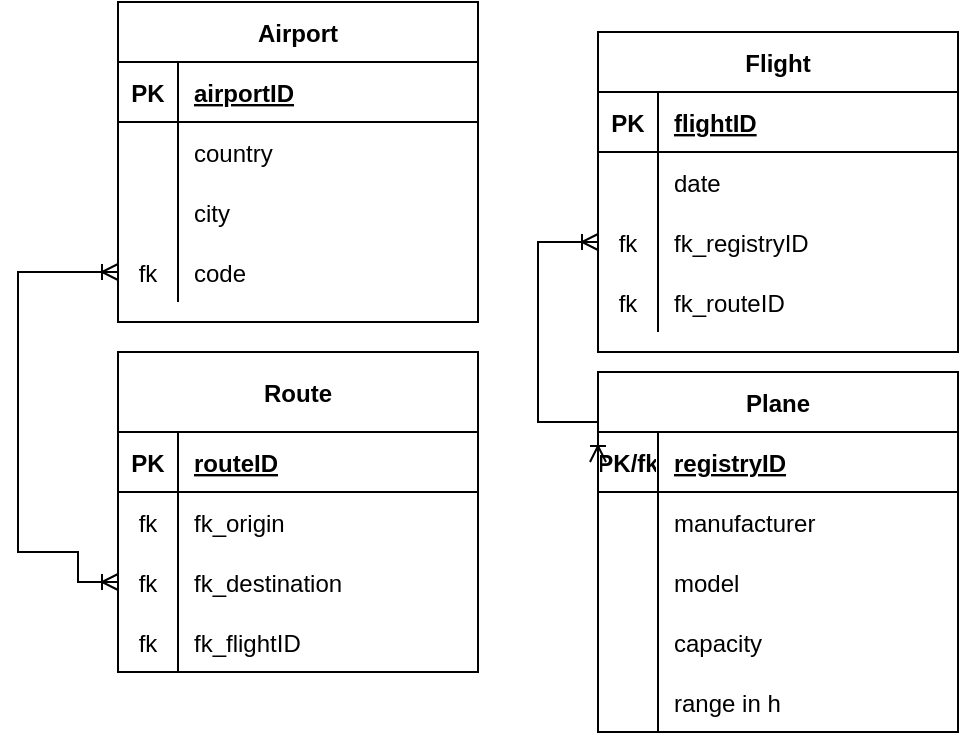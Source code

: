 <mxfile version="15.6.6" type="device"><diagram id="MWFnS3TjGQiz-tx_izju" name="Page-1"><mxGraphModel dx="590" dy="390" grid="1" gridSize="10" guides="1" tooltips="1" connect="1" arrows="1" fold="1" page="1" pageScale="1" pageWidth="827" pageHeight="1169" math="0" shadow="0"><root><mxCell id="0"/><mxCell id="1" parent="0"/><mxCell id="xmfvHgqJY1saHHmMMFbf-1" value="Airport" style="shape=table;startSize=30;container=1;collapsible=1;childLayout=tableLayout;fixedRows=1;rowLines=0;fontStyle=1;align=center;resizeLast=1;fillColor=default;strokeColor=default;fontColor=default;" vertex="1" parent="1"><mxGeometry x="80" y="65" width="180" height="160" as="geometry"/></mxCell><mxCell id="xmfvHgqJY1saHHmMMFbf-2" value="" style="shape=partialRectangle;collapsible=0;dropTarget=0;pointerEvents=0;fillColor=none;top=0;left=0;bottom=1;right=0;points=[[0,0.5],[1,0.5]];portConstraint=eastwest;" vertex="1" parent="xmfvHgqJY1saHHmMMFbf-1"><mxGeometry y="30" width="180" height="30" as="geometry"/></mxCell><mxCell id="xmfvHgqJY1saHHmMMFbf-3" value="PK" style="shape=partialRectangle;connectable=0;fillColor=none;top=0;left=0;bottom=0;right=0;fontStyle=1;overflow=hidden;fontColor=default;" vertex="1" parent="xmfvHgqJY1saHHmMMFbf-2"><mxGeometry width="30" height="30" as="geometry"><mxRectangle width="30" height="30" as="alternateBounds"/></mxGeometry></mxCell><mxCell id="xmfvHgqJY1saHHmMMFbf-4" value="airportID" style="shape=partialRectangle;connectable=0;fillColor=none;top=0;left=0;bottom=0;right=0;align=left;spacingLeft=6;fontStyle=5;overflow=hidden;fontColor=default;" vertex="1" parent="xmfvHgqJY1saHHmMMFbf-2"><mxGeometry x="30" width="150" height="30" as="geometry"><mxRectangle width="150" height="30" as="alternateBounds"/></mxGeometry></mxCell><mxCell id="xmfvHgqJY1saHHmMMFbf-5" value="" style="shape=partialRectangle;collapsible=0;dropTarget=0;pointerEvents=0;fillColor=none;top=0;left=0;bottom=0;right=0;points=[[0,0.5],[1,0.5]];portConstraint=eastwest;" vertex="1" parent="xmfvHgqJY1saHHmMMFbf-1"><mxGeometry y="60" width="180" height="30" as="geometry"/></mxCell><mxCell id="xmfvHgqJY1saHHmMMFbf-6" value="" style="shape=partialRectangle;connectable=0;fillColor=none;top=0;left=0;bottom=0;right=0;editable=1;overflow=hidden;" vertex="1" parent="xmfvHgqJY1saHHmMMFbf-5"><mxGeometry width="30" height="30" as="geometry"><mxRectangle width="30" height="30" as="alternateBounds"/></mxGeometry></mxCell><mxCell id="xmfvHgqJY1saHHmMMFbf-7" value="country" style="shape=partialRectangle;connectable=0;fillColor=none;top=0;left=0;bottom=0;right=0;align=left;spacingLeft=6;overflow=hidden;fontColor=default;" vertex="1" parent="xmfvHgqJY1saHHmMMFbf-5"><mxGeometry x="30" width="150" height="30" as="geometry"><mxRectangle width="150" height="30" as="alternateBounds"/></mxGeometry></mxCell><mxCell id="xmfvHgqJY1saHHmMMFbf-66" value="" style="shape=partialRectangle;collapsible=0;dropTarget=0;pointerEvents=0;fillColor=none;top=0;left=0;bottom=0;right=0;points=[[0,0.5],[1,0.5]];portConstraint=eastwest;strokeColor=default;fontColor=default;" vertex="1" parent="xmfvHgqJY1saHHmMMFbf-1"><mxGeometry y="90" width="180" height="30" as="geometry"/></mxCell><mxCell id="xmfvHgqJY1saHHmMMFbf-67" value="" style="shape=partialRectangle;connectable=0;fillColor=none;top=0;left=0;bottom=0;right=0;editable=1;overflow=hidden;" vertex="1" parent="xmfvHgqJY1saHHmMMFbf-66"><mxGeometry width="30" height="30" as="geometry"><mxRectangle width="30" height="30" as="alternateBounds"/></mxGeometry></mxCell><mxCell id="xmfvHgqJY1saHHmMMFbf-68" value="city" style="shape=partialRectangle;connectable=0;fillColor=none;top=0;left=0;bottom=0;right=0;align=left;spacingLeft=6;overflow=hidden;fontColor=default;" vertex="1" parent="xmfvHgqJY1saHHmMMFbf-66"><mxGeometry x="30" width="150" height="30" as="geometry"><mxRectangle width="150" height="30" as="alternateBounds"/></mxGeometry></mxCell><mxCell id="xmfvHgqJY1saHHmMMFbf-8" value="" style="shape=partialRectangle;collapsible=0;dropTarget=0;pointerEvents=0;fillColor=none;top=0;left=0;bottom=0;right=0;points=[[0,0.5],[1,0.5]];portConstraint=eastwest;strokeColor=default;fontColor=default;" vertex="1" parent="xmfvHgqJY1saHHmMMFbf-1"><mxGeometry y="120" width="180" height="30" as="geometry"/></mxCell><mxCell id="xmfvHgqJY1saHHmMMFbf-9" value="fk" style="shape=partialRectangle;connectable=0;fillColor=none;top=0;left=0;bottom=0;right=0;editable=1;overflow=hidden;fontColor=default;" vertex="1" parent="xmfvHgqJY1saHHmMMFbf-8"><mxGeometry width="30" height="30" as="geometry"><mxRectangle width="30" height="30" as="alternateBounds"/></mxGeometry></mxCell><mxCell id="xmfvHgqJY1saHHmMMFbf-10" value="code" style="shape=partialRectangle;connectable=0;fillColor=none;top=0;left=0;bottom=0;right=0;align=left;spacingLeft=6;overflow=hidden;fontColor=default;" vertex="1" parent="xmfvHgqJY1saHHmMMFbf-8"><mxGeometry x="30" width="150" height="30" as="geometry"><mxRectangle width="150" height="30" as="alternateBounds"/></mxGeometry></mxCell><mxCell id="xmfvHgqJY1saHHmMMFbf-11" value="Flight" style="shape=table;startSize=30;container=1;collapsible=1;childLayout=tableLayout;fixedRows=1;rowLines=0;fontStyle=1;align=center;resizeLast=1;fillColor=default;strokeColor=default;fontColor=default;" vertex="1" parent="1"><mxGeometry x="320" y="80" width="180" height="160" as="geometry"/></mxCell><mxCell id="xmfvHgqJY1saHHmMMFbf-12" value="" style="shape=partialRectangle;collapsible=0;dropTarget=0;pointerEvents=0;fillColor=none;top=0;left=0;bottom=1;right=0;points=[[0,0.5],[1,0.5]];portConstraint=eastwest;fontColor=default;" vertex="1" parent="xmfvHgqJY1saHHmMMFbf-11"><mxGeometry y="30" width="180" height="30" as="geometry"/></mxCell><mxCell id="xmfvHgqJY1saHHmMMFbf-13" value="PK" style="shape=partialRectangle;connectable=0;fillColor=none;top=0;left=0;bottom=0;right=0;fontStyle=1;overflow=hidden;" vertex="1" parent="xmfvHgqJY1saHHmMMFbf-12"><mxGeometry width="30" height="30" as="geometry"><mxRectangle width="30" height="30" as="alternateBounds"/></mxGeometry></mxCell><mxCell id="xmfvHgqJY1saHHmMMFbf-14" value="flightID" style="shape=partialRectangle;connectable=0;fillColor=none;top=0;left=0;bottom=0;right=0;align=left;spacingLeft=6;fontStyle=5;overflow=hidden;fontColor=default;" vertex="1" parent="xmfvHgqJY1saHHmMMFbf-12"><mxGeometry x="30" width="150" height="30" as="geometry"><mxRectangle width="150" height="30" as="alternateBounds"/></mxGeometry></mxCell><mxCell id="xmfvHgqJY1saHHmMMFbf-21" value="" style="shape=partialRectangle;collapsible=0;dropTarget=0;pointerEvents=0;fillColor=none;top=0;left=0;bottom=0;right=0;points=[[0,0.5],[1,0.5]];portConstraint=eastwest;strokeColor=default;fontColor=default;" vertex="1" parent="xmfvHgqJY1saHHmMMFbf-11"><mxGeometry y="60" width="180" height="30" as="geometry"/></mxCell><mxCell id="xmfvHgqJY1saHHmMMFbf-22" value="" style="shape=partialRectangle;connectable=0;fillColor=none;top=0;left=0;bottom=0;right=0;editable=1;overflow=hidden;" vertex="1" parent="xmfvHgqJY1saHHmMMFbf-21"><mxGeometry width="30" height="30" as="geometry"><mxRectangle width="30" height="30" as="alternateBounds"/></mxGeometry></mxCell><mxCell id="xmfvHgqJY1saHHmMMFbf-23" value="date" style="shape=partialRectangle;connectable=0;fillColor=none;top=0;left=0;bottom=0;right=0;align=left;spacingLeft=6;overflow=hidden;fontColor=default;" vertex="1" parent="xmfvHgqJY1saHHmMMFbf-21"><mxGeometry x="30" width="150" height="30" as="geometry"><mxRectangle width="150" height="30" as="alternateBounds"/></mxGeometry></mxCell><mxCell id="xmfvHgqJY1saHHmMMFbf-61" value="" style="shape=partialRectangle;collapsible=0;dropTarget=0;pointerEvents=0;fillColor=none;top=0;left=0;bottom=0;right=0;points=[[0,0.5],[1,0.5]];portConstraint=eastwest;strokeColor=default;fontColor=default;" vertex="1" parent="xmfvHgqJY1saHHmMMFbf-11"><mxGeometry y="90" width="180" height="30" as="geometry"/></mxCell><mxCell id="xmfvHgqJY1saHHmMMFbf-62" value="fk" style="shape=partialRectangle;connectable=0;fillColor=none;top=0;left=0;bottom=0;right=0;editable=1;overflow=hidden;fontColor=default;" vertex="1" parent="xmfvHgqJY1saHHmMMFbf-61"><mxGeometry width="30" height="30" as="geometry"><mxRectangle width="30" height="30" as="alternateBounds"/></mxGeometry></mxCell><mxCell id="xmfvHgqJY1saHHmMMFbf-63" value="fk_registryID" style="shape=partialRectangle;connectable=0;fillColor=none;top=0;left=0;bottom=0;right=0;align=left;spacingLeft=6;overflow=hidden;fontColor=default;" vertex="1" parent="xmfvHgqJY1saHHmMMFbf-61"><mxGeometry x="30" width="150" height="30" as="geometry"><mxRectangle width="150" height="30" as="alternateBounds"/></mxGeometry></mxCell><mxCell id="xmfvHgqJY1saHHmMMFbf-73" value="" style="shape=partialRectangle;collapsible=0;dropTarget=0;pointerEvents=0;fillColor=none;top=0;left=0;bottom=0;right=0;points=[[0,0.5],[1,0.5]];portConstraint=eastwest;strokeColor=default;fontColor=default;" vertex="1" parent="xmfvHgqJY1saHHmMMFbf-11"><mxGeometry y="120" width="180" height="30" as="geometry"/></mxCell><mxCell id="xmfvHgqJY1saHHmMMFbf-74" value="fk" style="shape=partialRectangle;connectable=0;fillColor=none;top=0;left=0;bottom=0;right=0;editable=1;overflow=hidden;fontColor=default;" vertex="1" parent="xmfvHgqJY1saHHmMMFbf-73"><mxGeometry width="30" height="30" as="geometry"><mxRectangle width="30" height="30" as="alternateBounds"/></mxGeometry></mxCell><mxCell id="xmfvHgqJY1saHHmMMFbf-75" value="fk_routeID" style="shape=partialRectangle;connectable=0;fillColor=none;top=0;left=0;bottom=0;right=0;align=left;spacingLeft=6;overflow=hidden;fontColor=default;" vertex="1" parent="xmfvHgqJY1saHHmMMFbf-73"><mxGeometry x="30" width="150" height="30" as="geometry"><mxRectangle width="150" height="30" as="alternateBounds"/></mxGeometry></mxCell><mxCell id="xmfvHgqJY1saHHmMMFbf-24" value="Plane" style="shape=table;startSize=30;container=1;collapsible=1;childLayout=tableLayout;fixedRows=1;rowLines=0;fontStyle=1;align=center;resizeLast=1;fillColor=default;strokeColor=default;fontColor=default;" vertex="1" parent="1"><mxGeometry x="320" y="250" width="180" height="180" as="geometry"/></mxCell><mxCell id="xmfvHgqJY1saHHmMMFbf-25" value="" style="shape=partialRectangle;collapsible=0;dropTarget=0;pointerEvents=0;fillColor=none;top=0;left=0;bottom=1;right=0;points=[[0,0.5],[1,0.5]];portConstraint=eastwest;fontColor=default;" vertex="1" parent="xmfvHgqJY1saHHmMMFbf-24"><mxGeometry y="30" width="180" height="30" as="geometry"/></mxCell><mxCell id="xmfvHgqJY1saHHmMMFbf-26" value="PK/fk" style="shape=partialRectangle;connectable=0;fillColor=none;top=0;left=0;bottom=0;right=0;fontStyle=1;overflow=hidden;fontColor=default;" vertex="1" parent="xmfvHgqJY1saHHmMMFbf-25"><mxGeometry width="30" height="30" as="geometry"><mxRectangle width="30" height="30" as="alternateBounds"/></mxGeometry></mxCell><mxCell id="xmfvHgqJY1saHHmMMFbf-27" value="registryID" style="shape=partialRectangle;connectable=0;fillColor=none;top=0;left=0;bottom=0;right=0;align=left;spacingLeft=6;fontStyle=5;overflow=hidden;fontColor=default;" vertex="1" parent="xmfvHgqJY1saHHmMMFbf-25"><mxGeometry x="30" width="150" height="30" as="geometry"><mxRectangle width="150" height="30" as="alternateBounds"/></mxGeometry></mxCell><mxCell id="xmfvHgqJY1saHHmMMFbf-28" value="" style="shape=partialRectangle;collapsible=0;dropTarget=0;pointerEvents=0;fillColor=none;top=0;left=0;bottom=0;right=0;points=[[0,0.5],[1,0.5]];portConstraint=eastwest;" vertex="1" parent="xmfvHgqJY1saHHmMMFbf-24"><mxGeometry y="60" width="180" height="30" as="geometry"/></mxCell><mxCell id="xmfvHgqJY1saHHmMMFbf-29" value="" style="shape=partialRectangle;connectable=0;fillColor=none;top=0;left=0;bottom=0;right=0;editable=1;overflow=hidden;" vertex="1" parent="xmfvHgqJY1saHHmMMFbf-28"><mxGeometry width="30" height="30" as="geometry"><mxRectangle width="30" height="30" as="alternateBounds"/></mxGeometry></mxCell><mxCell id="xmfvHgqJY1saHHmMMFbf-30" value="manufacturer" style="shape=partialRectangle;connectable=0;fillColor=none;top=0;left=0;bottom=0;right=0;align=left;spacingLeft=6;overflow=hidden;fontColor=default;" vertex="1" parent="xmfvHgqJY1saHHmMMFbf-28"><mxGeometry x="30" width="150" height="30" as="geometry"><mxRectangle width="150" height="30" as="alternateBounds"/></mxGeometry></mxCell><mxCell id="xmfvHgqJY1saHHmMMFbf-31" value="" style="shape=partialRectangle;collapsible=0;dropTarget=0;pointerEvents=0;fillColor=none;top=0;left=0;bottom=0;right=0;points=[[0,0.5],[1,0.5]];portConstraint=eastwest;" vertex="1" parent="xmfvHgqJY1saHHmMMFbf-24"><mxGeometry y="90" width="180" height="30" as="geometry"/></mxCell><mxCell id="xmfvHgqJY1saHHmMMFbf-32" value="" style="shape=partialRectangle;connectable=0;fillColor=none;top=0;left=0;bottom=0;right=0;editable=1;overflow=hidden;" vertex="1" parent="xmfvHgqJY1saHHmMMFbf-31"><mxGeometry width="30" height="30" as="geometry"><mxRectangle width="30" height="30" as="alternateBounds"/></mxGeometry></mxCell><mxCell id="xmfvHgqJY1saHHmMMFbf-33" value="model" style="shape=partialRectangle;connectable=0;fillColor=none;top=0;left=0;bottom=0;right=0;align=left;spacingLeft=6;overflow=hidden;fontColor=default;" vertex="1" parent="xmfvHgqJY1saHHmMMFbf-31"><mxGeometry x="30" width="150" height="30" as="geometry"><mxRectangle width="150" height="30" as="alternateBounds"/></mxGeometry></mxCell><mxCell id="xmfvHgqJY1saHHmMMFbf-34" value="" style="shape=partialRectangle;collapsible=0;dropTarget=0;pointerEvents=0;fillColor=none;top=0;left=0;bottom=0;right=0;points=[[0,0.5],[1,0.5]];portConstraint=eastwest;" vertex="1" parent="xmfvHgqJY1saHHmMMFbf-24"><mxGeometry y="120" width="180" height="30" as="geometry"/></mxCell><mxCell id="xmfvHgqJY1saHHmMMFbf-35" value="" style="shape=partialRectangle;connectable=0;fillColor=none;top=0;left=0;bottom=0;right=0;editable=1;overflow=hidden;" vertex="1" parent="xmfvHgqJY1saHHmMMFbf-34"><mxGeometry width="30" height="30" as="geometry"><mxRectangle width="30" height="30" as="alternateBounds"/></mxGeometry></mxCell><mxCell id="xmfvHgqJY1saHHmMMFbf-36" value="capacity" style="shape=partialRectangle;connectable=0;fillColor=none;top=0;left=0;bottom=0;right=0;align=left;spacingLeft=6;overflow=hidden;fontColor=default;" vertex="1" parent="xmfvHgqJY1saHHmMMFbf-34"><mxGeometry x="30" width="150" height="30" as="geometry"><mxRectangle width="150" height="30" as="alternateBounds"/></mxGeometry></mxCell><mxCell id="xmfvHgqJY1saHHmMMFbf-37" value="" style="shape=partialRectangle;collapsible=0;dropTarget=0;pointerEvents=0;fillColor=none;top=0;left=0;bottom=0;right=0;points=[[0,0.5],[1,0.5]];portConstraint=eastwest;" vertex="1" parent="xmfvHgqJY1saHHmMMFbf-24"><mxGeometry y="150" width="180" height="30" as="geometry"/></mxCell><mxCell id="xmfvHgqJY1saHHmMMFbf-38" value="" style="shape=partialRectangle;connectable=0;fillColor=none;top=0;left=0;bottom=0;right=0;editable=1;overflow=hidden;" vertex="1" parent="xmfvHgqJY1saHHmMMFbf-37"><mxGeometry width="30" height="30" as="geometry"><mxRectangle width="30" height="30" as="alternateBounds"/></mxGeometry></mxCell><mxCell id="xmfvHgqJY1saHHmMMFbf-39" value="range in h" style="shape=partialRectangle;connectable=0;fillColor=none;top=0;left=0;bottom=0;right=0;align=left;spacingLeft=6;overflow=hidden;strokeColor=default;fontColor=default;" vertex="1" parent="xmfvHgqJY1saHHmMMFbf-37"><mxGeometry x="30" width="150" height="30" as="geometry"><mxRectangle width="150" height="30" as="alternateBounds"/></mxGeometry></mxCell><mxCell id="xmfvHgqJY1saHHmMMFbf-40" value="Route" style="shape=table;startSize=40;container=1;collapsible=1;childLayout=tableLayout;fixedRows=1;rowLines=0;fontStyle=1;align=center;resizeLast=1;fillColor=default;strokeColor=default;fontColor=default;" vertex="1" parent="1"><mxGeometry x="80" y="240" width="180" height="160" as="geometry"/></mxCell><mxCell id="xmfvHgqJY1saHHmMMFbf-41" value="" style="shape=partialRectangle;collapsible=0;dropTarget=0;pointerEvents=0;fillColor=none;top=0;left=0;bottom=1;right=0;points=[[0,0.5],[1,0.5]];portConstraint=eastwest;fontColor=default;" vertex="1" parent="xmfvHgqJY1saHHmMMFbf-40"><mxGeometry y="40" width="180" height="30" as="geometry"/></mxCell><mxCell id="xmfvHgqJY1saHHmMMFbf-42" value="PK" style="shape=partialRectangle;connectable=0;fillColor=none;top=0;left=0;bottom=0;right=0;fontStyle=1;overflow=hidden;" vertex="1" parent="xmfvHgqJY1saHHmMMFbf-41"><mxGeometry width="30" height="30" as="geometry"><mxRectangle width="30" height="30" as="alternateBounds"/></mxGeometry></mxCell><mxCell id="xmfvHgqJY1saHHmMMFbf-43" value="routeID" style="shape=partialRectangle;connectable=0;fillColor=none;top=0;left=0;bottom=0;right=0;align=left;spacingLeft=6;fontStyle=5;overflow=hidden;fontColor=default;" vertex="1" parent="xmfvHgqJY1saHHmMMFbf-41"><mxGeometry x="30" width="150" height="30" as="geometry"><mxRectangle width="150" height="30" as="alternateBounds"/></mxGeometry></mxCell><mxCell id="xmfvHgqJY1saHHmMMFbf-44" value="" style="shape=partialRectangle;collapsible=0;dropTarget=0;pointerEvents=0;fillColor=none;top=0;left=0;bottom=0;right=0;points=[[0,0.5],[1,0.5]];portConstraint=eastwest;" vertex="1" parent="xmfvHgqJY1saHHmMMFbf-40"><mxGeometry y="70" width="180" height="30" as="geometry"/></mxCell><mxCell id="xmfvHgqJY1saHHmMMFbf-45" value="fk" style="shape=partialRectangle;connectable=0;fillColor=none;top=0;left=0;bottom=0;right=0;editable=1;overflow=hidden;fontColor=default;" vertex="1" parent="xmfvHgqJY1saHHmMMFbf-44"><mxGeometry width="30" height="30" as="geometry"><mxRectangle width="30" height="30" as="alternateBounds"/></mxGeometry></mxCell><mxCell id="xmfvHgqJY1saHHmMMFbf-46" value="fk_origin" style="shape=partialRectangle;connectable=0;fillColor=none;top=0;left=0;bottom=0;right=0;align=left;spacingLeft=6;overflow=hidden;fontColor=default;" vertex="1" parent="xmfvHgqJY1saHHmMMFbf-44"><mxGeometry x="30" width="150" height="30" as="geometry"><mxRectangle width="150" height="30" as="alternateBounds"/></mxGeometry></mxCell><mxCell id="xmfvHgqJY1saHHmMMFbf-47" value="" style="shape=partialRectangle;collapsible=0;dropTarget=0;pointerEvents=0;fillColor=none;top=0;left=0;bottom=0;right=0;points=[[0,0.5],[1,0.5]];portConstraint=eastwest;" vertex="1" parent="xmfvHgqJY1saHHmMMFbf-40"><mxGeometry y="100" width="180" height="30" as="geometry"/></mxCell><mxCell id="xmfvHgqJY1saHHmMMFbf-48" value="fk" style="shape=partialRectangle;connectable=0;fillColor=none;top=0;left=0;bottom=0;right=0;editable=1;overflow=hidden;fontColor=default;" vertex="1" parent="xmfvHgqJY1saHHmMMFbf-47"><mxGeometry width="30" height="30" as="geometry"><mxRectangle width="30" height="30" as="alternateBounds"/></mxGeometry></mxCell><mxCell id="xmfvHgqJY1saHHmMMFbf-49" value="fk_destination" style="shape=partialRectangle;connectable=0;fillColor=none;top=0;left=0;bottom=0;right=0;align=left;spacingLeft=6;overflow=hidden;fontColor=default;" vertex="1" parent="xmfvHgqJY1saHHmMMFbf-47"><mxGeometry x="30" width="150" height="30" as="geometry"><mxRectangle width="150" height="30" as="alternateBounds"/></mxGeometry></mxCell><mxCell id="xmfvHgqJY1saHHmMMFbf-50" value="" style="shape=partialRectangle;collapsible=0;dropTarget=0;pointerEvents=0;fillColor=none;top=0;left=0;bottom=0;right=0;points=[[0,0.5],[1,0.5]];portConstraint=eastwest;" vertex="1" parent="xmfvHgqJY1saHHmMMFbf-40"><mxGeometry y="130" width="180" height="30" as="geometry"/></mxCell><mxCell id="xmfvHgqJY1saHHmMMFbf-51" value="fk" style="shape=partialRectangle;connectable=0;fillColor=none;top=0;left=0;bottom=0;right=0;editable=1;overflow=hidden;fontColor=default;" vertex="1" parent="xmfvHgqJY1saHHmMMFbf-50"><mxGeometry width="30" height="30" as="geometry"><mxRectangle width="30" height="30" as="alternateBounds"/></mxGeometry></mxCell><mxCell id="xmfvHgqJY1saHHmMMFbf-52" value="fk_flightID" style="shape=partialRectangle;connectable=0;fillColor=none;top=0;left=0;bottom=0;right=0;align=left;spacingLeft=6;overflow=hidden;fontColor=default;strokeColor=default;" vertex="1" parent="xmfvHgqJY1saHHmMMFbf-50"><mxGeometry x="30" width="150" height="30" as="geometry"><mxRectangle width="150" height="30" as="alternateBounds"/></mxGeometry></mxCell><mxCell id="xmfvHgqJY1saHHmMMFbf-59" value="" style="edgeStyle=orthogonalEdgeStyle;fontSize=12;html=1;endArrow=ERoneToMany;startArrow=ERoneToMany;rounded=0;labelBackgroundColor=default;fontColor=default;strokeColor=default;exitX=0;exitY=0.5;exitDx=0;exitDy=0;entryX=0;entryY=0.5;entryDx=0;entryDy=0;" edge="1" parent="1" source="xmfvHgqJY1saHHmMMFbf-8" target="xmfvHgqJY1saHHmMMFbf-47"><mxGeometry width="100" height="100" relative="1" as="geometry"><mxPoint x="80" y="120" as="sourcePoint"/><mxPoint x="60" y="340" as="targetPoint"/><Array as="points"><mxPoint x="30" y="200"/><mxPoint x="30" y="340"/><mxPoint x="60" y="340"/><mxPoint x="60" y="355"/></Array></mxGeometry></mxCell><mxCell id="xmfvHgqJY1saHHmMMFbf-64" value="" style="edgeStyle=orthogonalEdgeStyle;fontSize=12;html=1;endArrow=ERoneToMany;startArrow=ERoneToMany;rounded=0;labelBackgroundColor=default;fontColor=default;strokeColor=default;entryX=0;entryY=0.5;entryDx=0;entryDy=0;exitX=0;exitY=0.5;exitDx=0;exitDy=0;" edge="1" parent="1" source="xmfvHgqJY1saHHmMMFbf-25" target="xmfvHgqJY1saHHmMMFbf-61"><mxGeometry width="100" height="100" relative="1" as="geometry"><mxPoint x="290" y="280" as="sourcePoint"/><mxPoint x="350" y="210" as="targetPoint"/><Array as="points"><mxPoint x="290" y="275"/><mxPoint x="290" y="185"/></Array></mxGeometry></mxCell></root></mxGraphModel></diagram></mxfile>